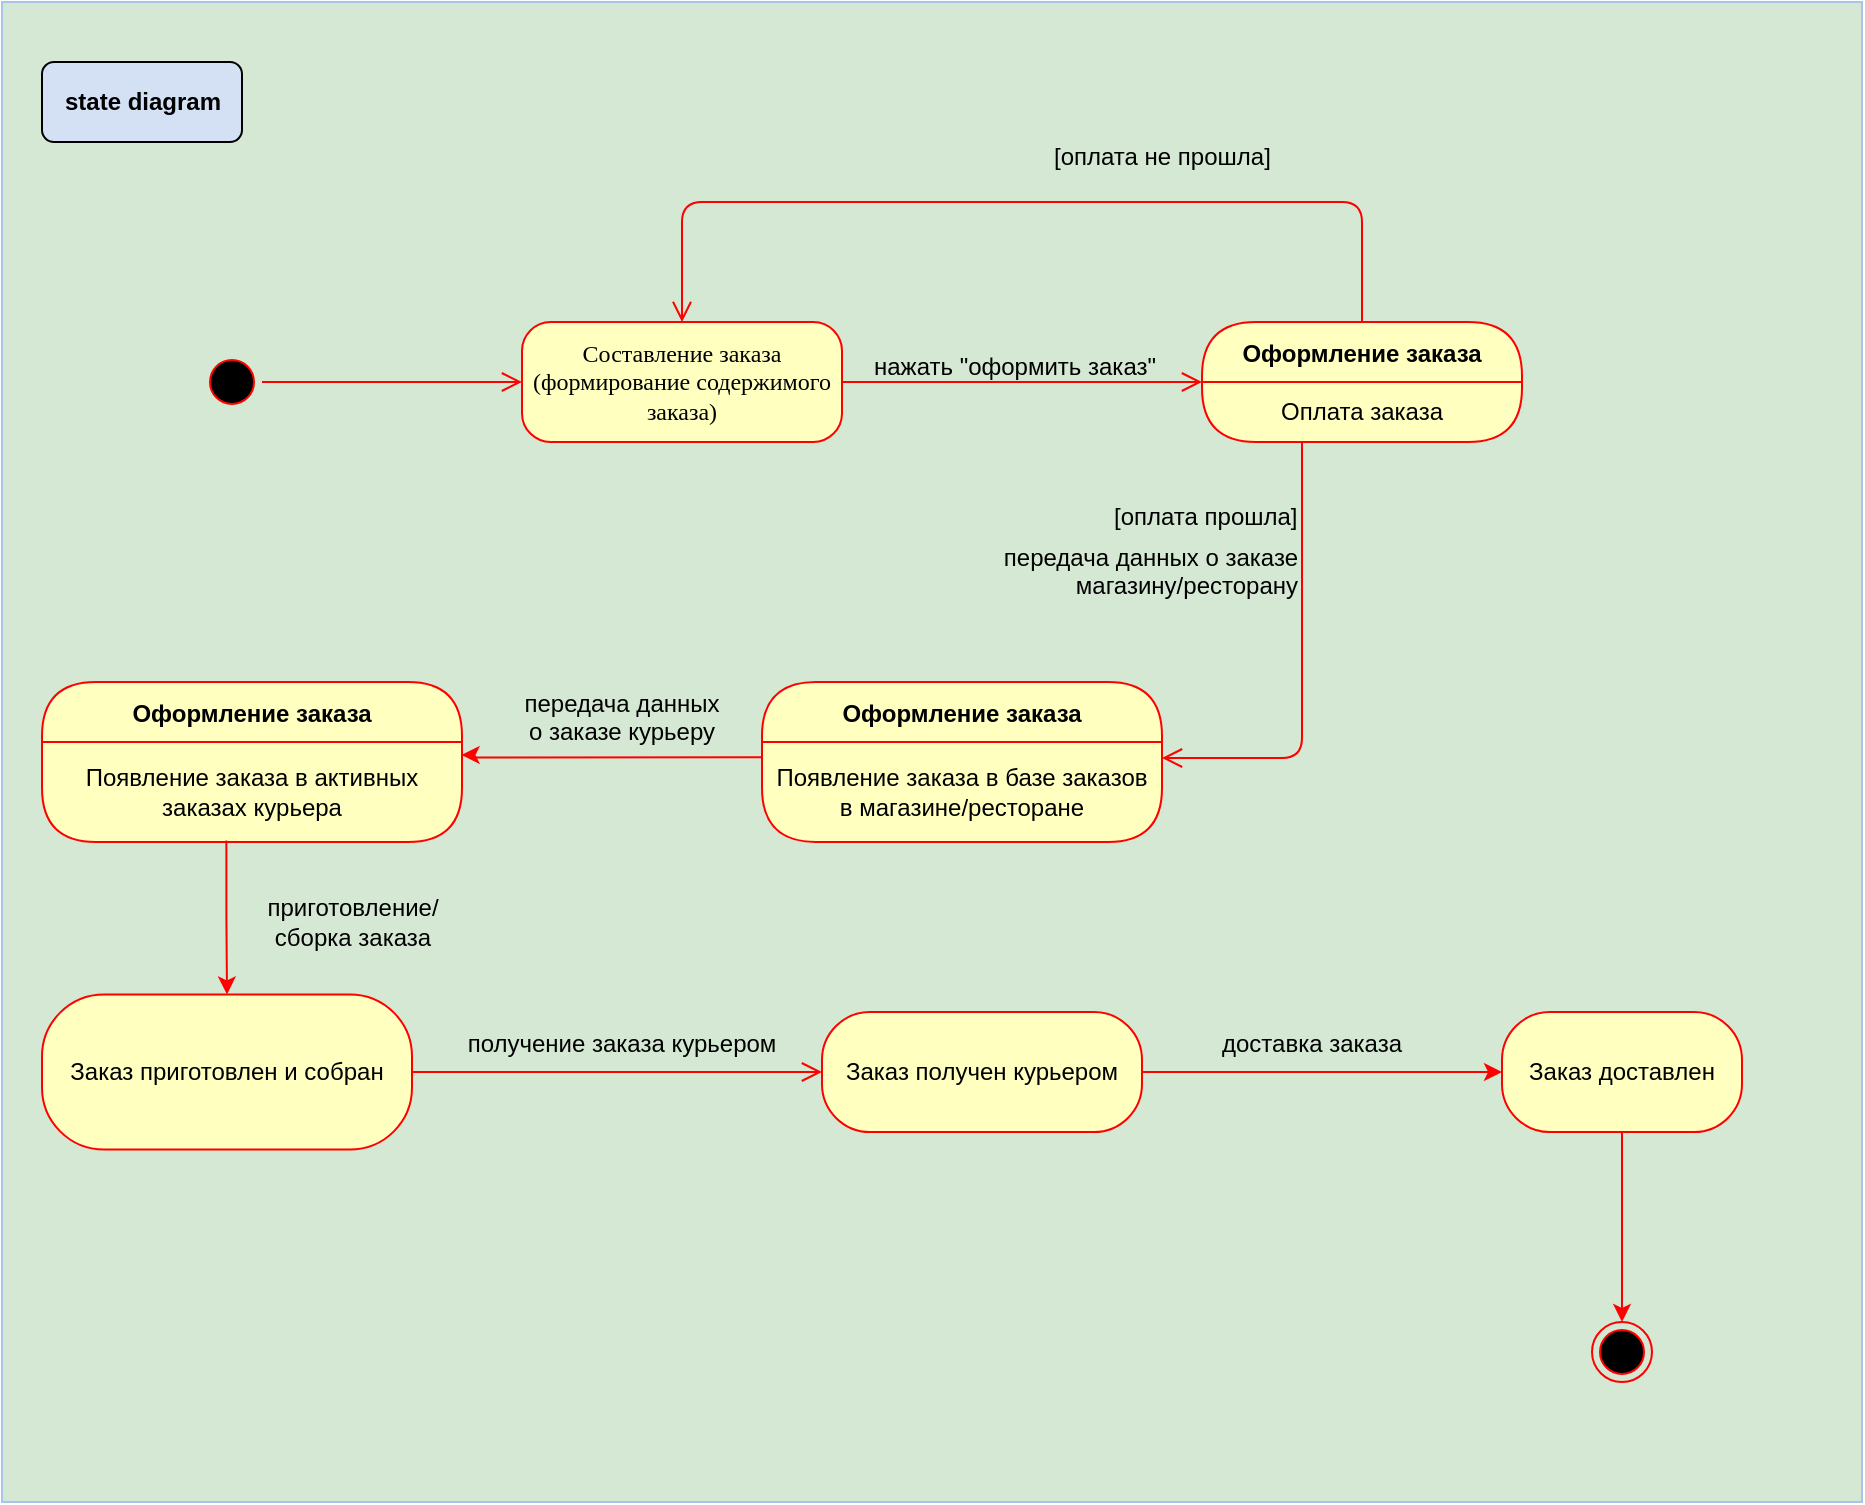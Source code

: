 <mxfile version="24.4.4" type="github">
  <diagram name="Page-1" id="58cdce13-f638-feb5-8d6f-7d28b1aa9fa0">
    <mxGraphModel dx="1670" dy="1795" grid="1" gridSize="10" guides="1" tooltips="1" connect="1" arrows="1" fold="1" page="1" pageScale="1" pageWidth="1100" pageHeight="850" background="none" math="0" shadow="0">
      <root>
        <mxCell id="0" />
        <mxCell id="1" parent="0" />
        <mxCell id="j5qv9gXlauBq_Ie_a54V-53" value="" style="rounded=0;whiteSpace=wrap;html=1;strokeColor=#A9C4EB;fillColor=#D5E8D4;" parent="1" vertex="1">
          <mxGeometry y="-30" width="930" height="750" as="geometry" />
        </mxCell>
        <mxCell id="382b91b5511bd0f7-1" value="" style="ellipse;html=1;shape=startState;fillColor=#000000;strokeColor=#ff0000;rounded=1;shadow=0;comic=0;labelBackgroundColor=none;fontFamily=Verdana;fontSize=12;fontColor=#000000;align=center;direction=south;" parent="1" vertex="1">
          <mxGeometry x="100" y="145" width="30" height="30" as="geometry" />
        </mxCell>
        <mxCell id="382b91b5511bd0f7-6" value="Составление заказа&lt;div&gt;(формирование содержимого заказа)&lt;/div&gt;" style="rounded=1;whiteSpace=wrap;html=1;arcSize=24;fillColor=#ffffc0;strokeColor=#ff0000;shadow=0;comic=0;labelBackgroundColor=none;fontFamily=Verdana;fontSize=12;fontColor=#000000;align=center;" parent="1" vertex="1">
          <mxGeometry x="260" y="130" width="160" height="60" as="geometry" />
        </mxCell>
        <mxCell id="2a3bc250acf0617d-9" style="edgeStyle=orthogonalEdgeStyle;html=1;labelBackgroundColor=none;endArrow=open;endSize=8;strokeColor=#ff0000;fontFamily=Verdana;fontSize=12;align=left;" parent="1" source="382b91b5511bd0f7-1" target="382b91b5511bd0f7-6" edge="1">
          <mxGeometry relative="1" as="geometry" />
        </mxCell>
        <mxCell id="2a3bc250acf0617d-10" style="edgeStyle=orthogonalEdgeStyle;html=1;labelBackgroundColor=none;endArrow=open;endSize=8;strokeColor=#ff0000;fontFamily=Verdana;fontSize=12;align=left;exitX=1;exitY=0.5;exitDx=0;exitDy=0;entryX=0;entryY=0.5;entryDx=0;entryDy=0;" parent="1" source="382b91b5511bd0f7-6" target="j5qv9gXlauBq_Ie_a54V-13" edge="1">
          <mxGeometry relative="1" as="geometry">
            <Array as="points" />
            <mxPoint x="470" y="159.58" as="sourcePoint" />
            <mxPoint x="590" y="159.58" as="targetPoint" />
          </mxGeometry>
        </mxCell>
        <mxCell id="2a3bc250acf0617d-11" style="edgeStyle=orthogonalEdgeStyle;html=1;labelBackgroundColor=none;endArrow=open;endSize=8;strokeColor=#ff0000;fontFamily=Verdana;fontSize=12;align=left;" parent="1" target="j5qv9gXlauBq_Ie_a54V-20" edge="1">
          <mxGeometry relative="1" as="geometry">
            <mxPoint x="650" y="190" as="sourcePoint" />
            <Array as="points">
              <mxPoint x="650" y="348" />
            </Array>
            <mxPoint x="500" y="347" as="targetPoint" />
          </mxGeometry>
        </mxCell>
        <mxCell id="2a3bc250acf0617d-15" style="edgeStyle=orthogonalEdgeStyle;html=1;exitX=0.5;exitY=0;labelBackgroundColor=none;endArrow=open;endSize=8;strokeColor=#ff0000;fontFamily=Verdana;fontSize=12;align=left;exitDx=0;exitDy=0;entryX=0.5;entryY=0;entryDx=0;entryDy=0;" parent="1" source="j5qv9gXlauBq_Ie_a54V-13" edge="1" target="382b91b5511bd0f7-6">
          <mxGeometry relative="1" as="geometry">
            <mxPoint x="760" y="177.5" as="sourcePoint" />
            <mxPoint x="1020" y="310" as="targetPoint" />
            <Array as="points">
              <mxPoint x="680" y="70" />
              <mxPoint x="340" y="70" />
            </Array>
          </mxGeometry>
        </mxCell>
        <mxCell id="j5qv9gXlauBq_Ie_a54V-10" value="[оплата не прошла]" style="text;strokeColor=none;fillColor=none;align=left;verticalAlign=middle;spacingTop=-1;spacingLeft=4;spacingRight=4;rotatable=0;labelPosition=right;points=[];portConstraint=eastwest;" parent="1" vertex="1">
          <mxGeometry x="520" y="40" height="14" as="geometry" />
        </mxCell>
        <mxCell id="j5qv9gXlauBq_Ie_a54V-13" value="Оформление заказа" style="swimlane;fontStyle=1;align=center;verticalAlign=middle;childLayout=stackLayout;horizontal=1;startSize=30;horizontalStack=0;resizeParent=0;resizeLast=1;container=0;fontColor=#000000;collapsible=0;rounded=1;arcSize=30;strokeColor=#ff0000;fillColor=#ffffc0;swimlaneFillColor=#ffffc0;dropTarget=0;" parent="1" vertex="1">
          <mxGeometry x="600" y="130" width="160" height="60" as="geometry" />
        </mxCell>
        <mxCell id="j5qv9gXlauBq_Ie_a54V-14" value="Оплата заказа" style="text;html=1;strokeColor=none;fillColor=none;align=center;verticalAlign=middle;spacingLeft=4;spacingRight=4;whiteSpace=wrap;overflow=hidden;rotatable=0;fontColor=#000000;" parent="j5qv9gXlauBq_Ie_a54V-13" vertex="1">
          <mxGeometry y="30" width="160" height="30" as="geometry" />
        </mxCell>
        <mxCell id="j5qv9gXlauBq_Ie_a54V-19" value="Оформление заказа" style="swimlane;fontStyle=1;align=center;verticalAlign=middle;childLayout=stackLayout;horizontal=1;startSize=30;horizontalStack=0;resizeParent=0;resizeLast=1;container=0;fontColor=#000000;collapsible=0;rounded=1;arcSize=30;strokeColor=#ff0000;fillColor=#ffffc0;swimlaneFillColor=#ffffc0;dropTarget=0;" parent="1" vertex="1">
          <mxGeometry x="380" y="310" width="200" height="80" as="geometry" />
        </mxCell>
        <mxCell id="j5qv9gXlauBq_Ie_a54V-20" value="Появление заказа в базе заказов в магазине/ресторане" style="text;html=1;strokeColor=none;fillColor=none;align=center;verticalAlign=middle;spacingLeft=4;spacingRight=4;whiteSpace=wrap;overflow=hidden;rotatable=0;fontColor=#000000;" parent="j5qv9gXlauBq_Ie_a54V-19" vertex="1">
          <mxGeometry y="30" width="200" height="50" as="geometry" />
        </mxCell>
        <mxCell id="j5qv9gXlauBq_Ie_a54V-22" value="Оформление заказа" style="swimlane;fontStyle=1;align=center;verticalAlign=middle;childLayout=stackLayout;horizontal=1;startSize=30;horizontalStack=0;resizeParent=0;resizeLast=1;container=0;fontColor=#000000;collapsible=0;rounded=1;arcSize=30;strokeColor=#ff0000;fillColor=#ffffc0;swimlaneFillColor=#ffffc0;dropTarget=0;" parent="1" vertex="1">
          <mxGeometry x="20" y="310" width="210" height="80" as="geometry" />
        </mxCell>
        <mxCell id="j5qv9gXlauBq_Ie_a54V-23" value="Появление заказа в активных заказах курьера" style="text;html=1;strokeColor=none;fillColor=none;align=center;verticalAlign=middle;spacingLeft=4;spacingRight=4;whiteSpace=wrap;overflow=hidden;rotatable=0;fontColor=#000000;" parent="j5qv9gXlauBq_Ie_a54V-22" vertex="1">
          <mxGeometry y="30" width="210" height="50" as="geometry" />
        </mxCell>
        <mxCell id="j5qv9gXlauBq_Ie_a54V-25" style="edgeStyle=orthogonalEdgeStyle;rounded=0;orthogonalLoop=1;jettySize=auto;html=1;entryX=0.999;entryY=0.13;entryDx=0;entryDy=0;strokeColor=#FF0000;entryPerimeter=0;exitX=0;exitY=0.153;exitDx=0;exitDy=0;exitPerimeter=0;" parent="1" source="j5qv9gXlauBq_Ie_a54V-20" target="j5qv9gXlauBq_Ie_a54V-23" edge="1">
          <mxGeometry relative="1" as="geometry">
            <mxPoint x="385" y="347" as="sourcePoint" />
            <mxPoint x="235" y="350" as="targetPoint" />
            <Array as="points">
              <mxPoint x="235" y="348" />
              <mxPoint x="235" y="346" />
            </Array>
          </mxGeometry>
        </mxCell>
        <mxCell id="j5qv9gXlauBq_Ie_a54V-29" value="Заказ приготовлен и собран" style="rounded=1;whiteSpace=wrap;html=1;arcSize=40;fontColor=#000000;fillColor=#ffffc0;strokeColor=#ff0000;" parent="1" vertex="1">
          <mxGeometry x="20" y="466.25" width="185" height="77.5" as="geometry" />
        </mxCell>
        <mxCell id="j5qv9gXlauBq_Ie_a54V-30" value="" style="edgeStyle=orthogonalEdgeStyle;html=1;verticalAlign=bottom;endArrow=open;endSize=8;strokeColor=#ff0000;rounded=0;exitX=1;exitY=0.5;exitDx=0;exitDy=0;" parent="1" source="j5qv9gXlauBq_Ie_a54V-29" target="j5qv9gXlauBq_Ie_a54V-31" edge="1">
          <mxGeometry relative="1" as="geometry">
            <mxPoint x="170" y="590" as="targetPoint" />
            <Array as="points">
              <mxPoint x="275" y="505" />
            </Array>
          </mxGeometry>
        </mxCell>
        <mxCell id="j5qv9gXlauBq_Ie_a54V-33" value="" style="edgeStyle=orthogonalEdgeStyle;rounded=0;orthogonalLoop=1;jettySize=auto;html=1;strokeColor=#FF0000;" parent="1" source="j5qv9gXlauBq_Ie_a54V-31" target="j5qv9gXlauBq_Ie_a54V-32" edge="1">
          <mxGeometry relative="1" as="geometry" />
        </mxCell>
        <mxCell id="j5qv9gXlauBq_Ie_a54V-31" value="Заказ получен курьером" style="rounded=1;whiteSpace=wrap;html=1;arcSize=40;fontColor=#000000;fillColor=#ffffc0;strokeColor=#ff0000;" parent="1" vertex="1">
          <mxGeometry x="410" y="475" width="160" height="60" as="geometry" />
        </mxCell>
        <mxCell id="j5qv9gXlauBq_Ie_a54V-35" value="" style="edgeStyle=orthogonalEdgeStyle;rounded=0;orthogonalLoop=1;jettySize=auto;html=1;strokeColor=#FF0000;entryX=0.5;entryY=0;entryDx=0;entryDy=0;" parent="1" source="j5qv9gXlauBq_Ie_a54V-32" target="j5qv9gXlauBq_Ie_a54V-38" edge="1">
          <mxGeometry relative="1" as="geometry">
            <mxPoint x="810" y="580" as="targetPoint" />
          </mxGeometry>
        </mxCell>
        <mxCell id="j5qv9gXlauBq_Ie_a54V-32" value="Заказ доставлен" style="whiteSpace=wrap;html=1;fillColor=#ffffc0;strokeColor=#ff0000;fontColor=#000000;rounded=1;arcSize=40;" parent="1" vertex="1">
          <mxGeometry x="750" y="475" width="120" height="60" as="geometry" />
        </mxCell>
        <mxCell id="j5qv9gXlauBq_Ie_a54V-38" value="" style="ellipse;html=1;shape=endState;fillColor=#000000;strokeColor=#ff0000;" parent="1" vertex="1">
          <mxGeometry x="795" y="630" width="30" height="30" as="geometry" />
        </mxCell>
        <mxCell id="j5qv9gXlauBq_Ie_a54V-40" style="edgeStyle=orthogonalEdgeStyle;rounded=0;orthogonalLoop=1;jettySize=auto;html=1;strokeColor=#FF0000;exitX=0.439;exitY=0.986;exitDx=0;exitDy=0;exitPerimeter=0;" parent="1" source="j5qv9gXlauBq_Ie_a54V-23" target="j5qv9gXlauBq_Ie_a54V-29" edge="1">
          <mxGeometry relative="1" as="geometry" />
        </mxCell>
        <mxCell id="j5qv9gXlauBq_Ie_a54V-41" value="нажать &quot;оформить заказ&quot;" style="text;strokeColor=none;fillColor=none;align=left;verticalAlign=middle;spacingTop=-1;spacingLeft=4;spacingRight=4;rotatable=0;labelPosition=right;points=[];portConstraint=eastwest;" parent="1" vertex="1">
          <mxGeometry x="410" y="145" width="20" height="14" as="geometry" />
        </mxCell>
        <mxCell id="j5qv9gXlauBq_Ie_a54V-43" value="[оплата прошла]" style="text;strokeColor=none;fillColor=none;align=left;verticalAlign=middle;spacingTop=-1;spacingLeft=4;spacingRight=4;rotatable=0;labelPosition=right;points=[];portConstraint=eastwest;" parent="1" vertex="1">
          <mxGeometry x="530" y="220" width="20" height="14" as="geometry" />
        </mxCell>
        <mxCell id="j5qv9gXlauBq_Ie_a54V-45" value="передача данных&#xa;о заказе курьеру" style="text;align=center;verticalAlign=middle;resizable=0;points=[];autosize=1;strokeColor=none;fillColor=none;" parent="1" vertex="1">
          <mxGeometry x="250" y="307" width="120" height="40" as="geometry" />
        </mxCell>
        <mxCell id="j5qv9gXlauBq_Ie_a54V-48" value="&lt;span style=&quot;text-wrap: wrap;&quot;&gt;приготовление/сборка заказа&lt;/span&gt;" style="text;html=1;align=center;verticalAlign=middle;resizable=0;points=[];autosize=1;strokeColor=none;fillColor=none;" parent="1" vertex="1">
          <mxGeometry x="80" y="415" width="190" height="30" as="geometry" />
        </mxCell>
        <mxCell id="j5qv9gXlauBq_Ie_a54V-49" value="получение заказа курьером" style="text;align=center;verticalAlign=middle;resizable=0;points=[];autosize=1;strokeColor=none;fillColor=none;" parent="1" vertex="1">
          <mxGeometry x="220" y="475" width="180" height="30" as="geometry" />
        </mxCell>
        <mxCell id="j5qv9gXlauBq_Ie_a54V-51" value="доставка заказа" style="text;align=center;verticalAlign=middle;resizable=0;points=[];autosize=1;strokeColor=none;fillColor=none;" parent="1" vertex="1">
          <mxGeometry x="600" y="475" width="110" height="30" as="geometry" />
        </mxCell>
        <mxCell id="j5qv9gXlauBq_Ie_a54V-54" value="передача данных о заказе&#xa;магазину/ресторану" style="text;align=right;verticalAlign=middle;resizable=0;points=[];autosize=1;strokeColor=none;fillColor=none;" parent="1" vertex="1">
          <mxGeometry x="480" y="234" width="170" height="40" as="geometry" />
        </mxCell>
        <mxCell id="j5qv9gXlauBq_Ie_a54V-55" value="&amp;nbsp;&lt;div&gt;&amp;nbsp; &amp;nbsp;state diagram&amp;nbsp; &amp;nbsp;&lt;/div&gt;&lt;div&gt;&amp;nbsp;&lt;/div&gt;" style="text;align=center;fontStyle=1;verticalAlign=middle;spacingLeft=3;spacingRight=3;strokeColor=default;rotatable=0;points=[[0,0.5],[1,0.5]];portConstraint=eastwest;html=1;labelBorderColor=none;labelBackgroundColor=none;fillColor=#D4E1F5;rounded=1;" parent="1" vertex="1">
          <mxGeometry x="20" width="100" height="40" as="geometry" />
        </mxCell>
      </root>
    </mxGraphModel>
  </diagram>
</mxfile>
